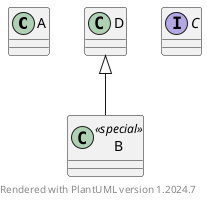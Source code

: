 @startuml
    'nothing hidden 
    class A 
    class B <<special>>
    interface C
    class D

    D <|-- B
    
    footer Rendered with PlantUML version %version()
@enduml